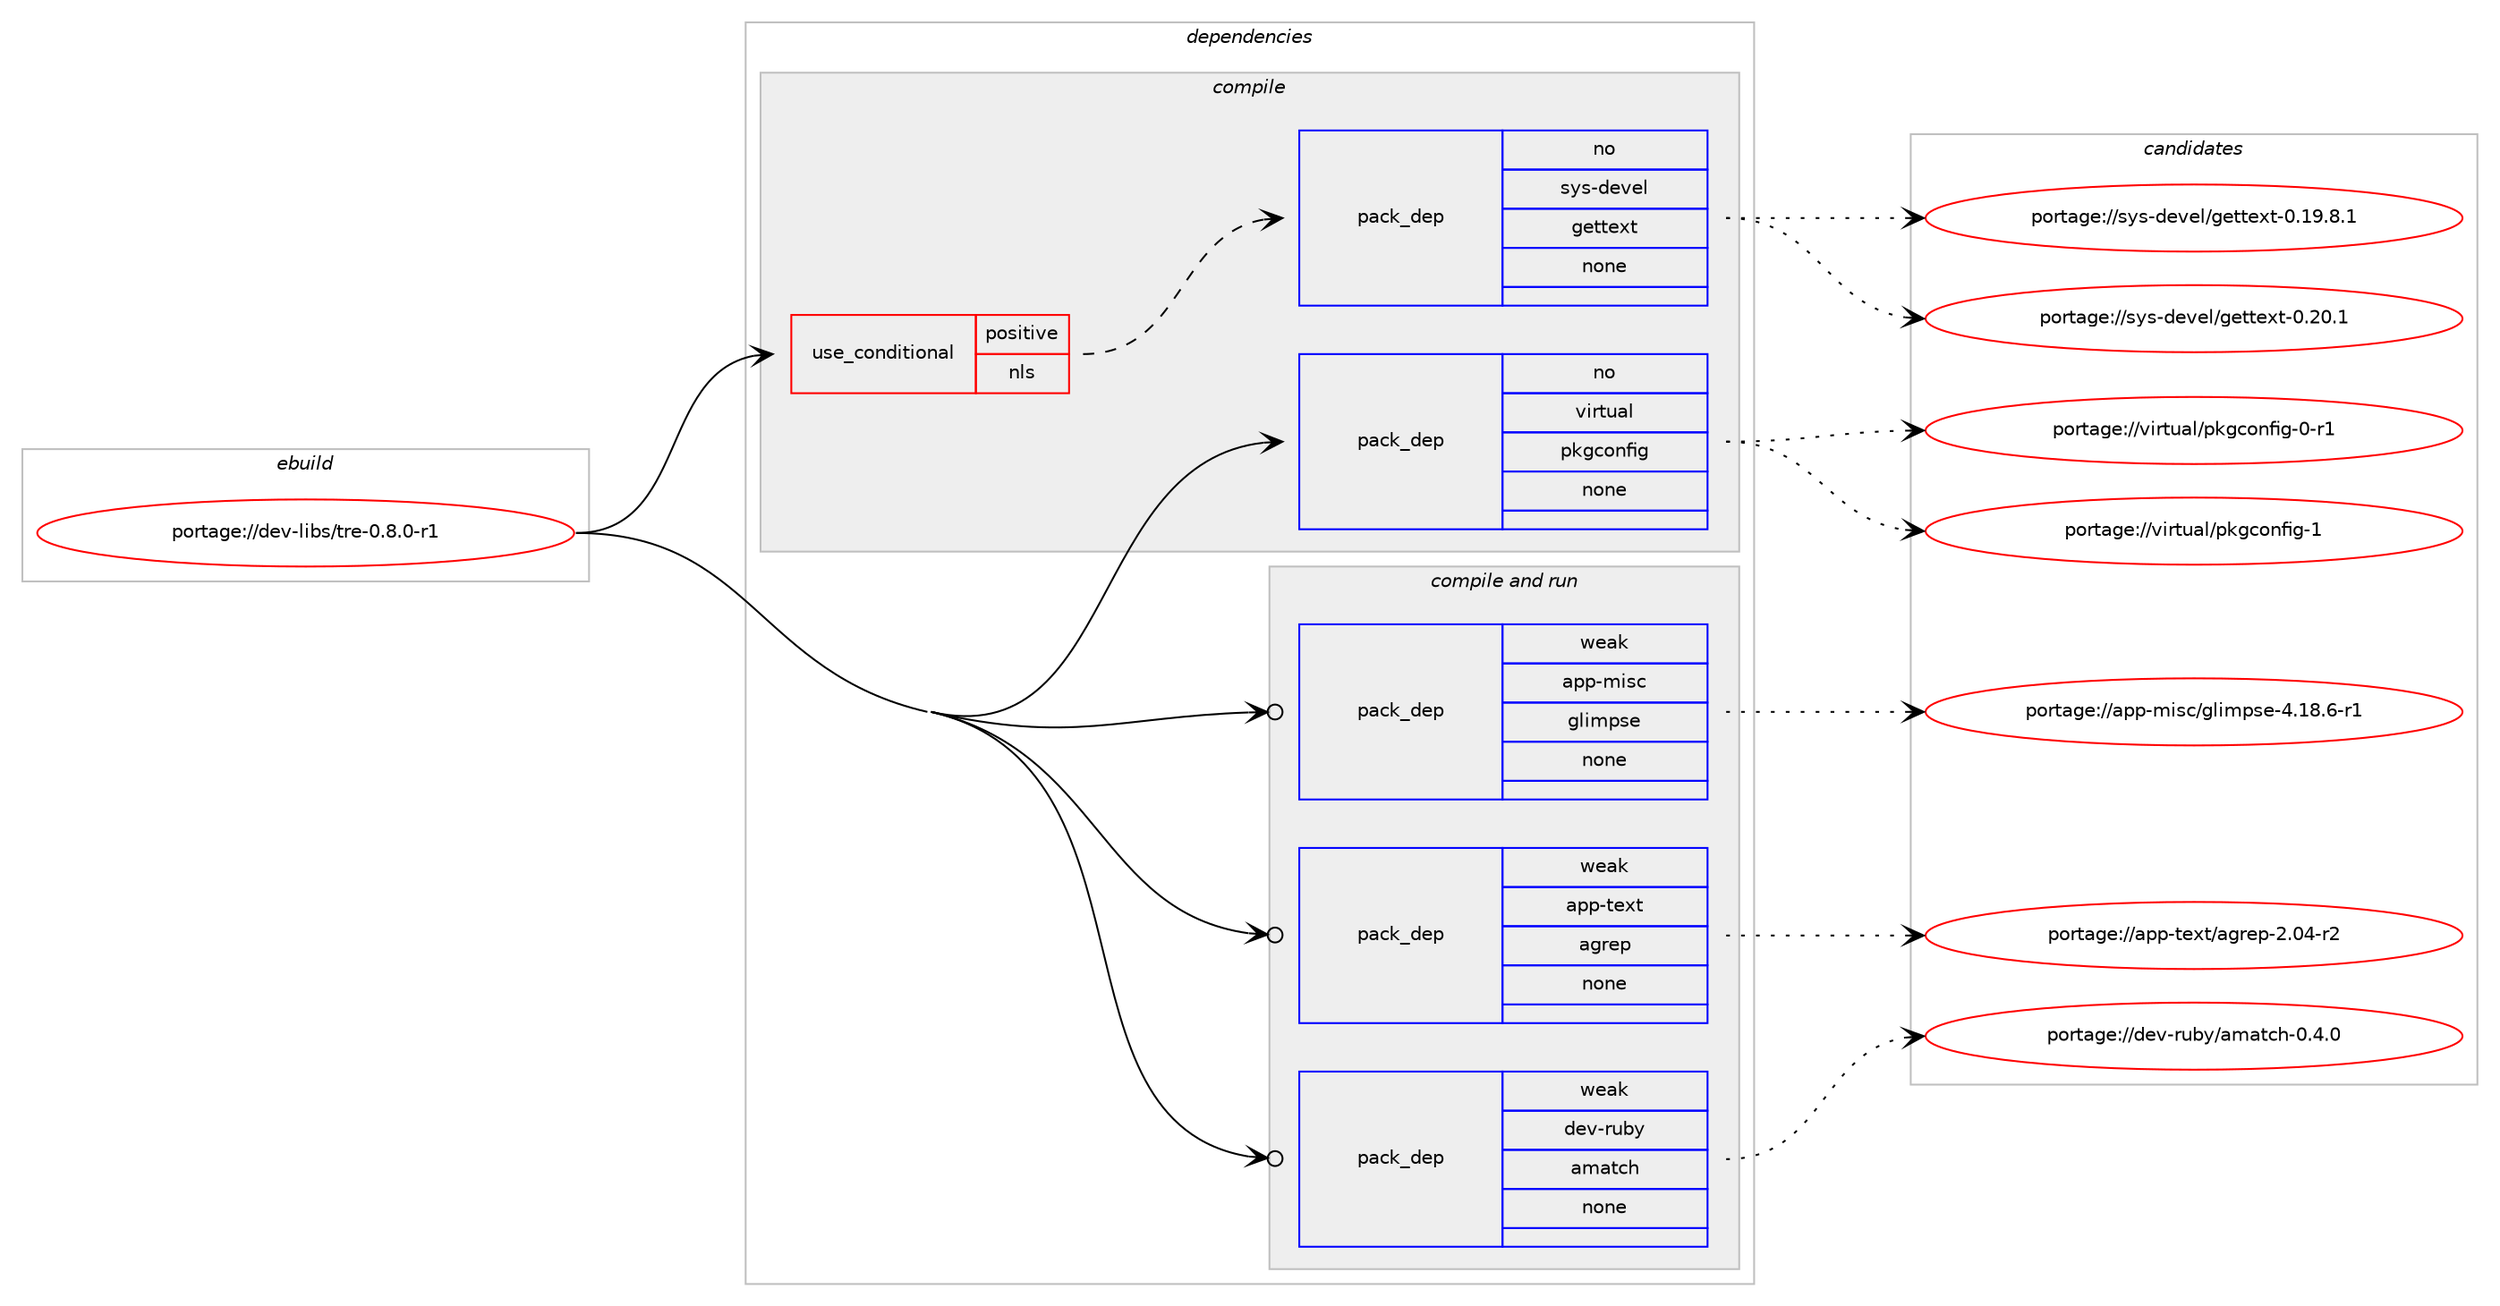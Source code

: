 digraph prolog {

# *************
# Graph options
# *************

newrank=true;
concentrate=true;
compound=true;
graph [rankdir=LR,fontname=Helvetica,fontsize=10,ranksep=1.5];#, ranksep=2.5, nodesep=0.2];
edge  [arrowhead=vee];
node  [fontname=Helvetica,fontsize=10];

# **********
# The ebuild
# **********

subgraph cluster_leftcol {
color=gray;
rank=same;
label=<<i>ebuild</i>>;
id [label="portage://dev-libs/tre-0.8.0-r1", color=red, width=4, href="../dev-libs/tre-0.8.0-r1.svg"];
}

# ****************
# The dependencies
# ****************

subgraph cluster_midcol {
color=gray;
label=<<i>dependencies</i>>;
subgraph cluster_compile {
fillcolor="#eeeeee";
style=filled;
label=<<i>compile</i>>;
subgraph cond21879 {
dependency104137 [label=<<TABLE BORDER="0" CELLBORDER="1" CELLSPACING="0" CELLPADDING="4"><TR><TD ROWSPAN="3" CELLPADDING="10">use_conditional</TD></TR><TR><TD>positive</TD></TR><TR><TD>nls</TD></TR></TABLE>>, shape=none, color=red];
subgraph pack79141 {
dependency104138 [label=<<TABLE BORDER="0" CELLBORDER="1" CELLSPACING="0" CELLPADDING="4" WIDTH="220"><TR><TD ROWSPAN="6" CELLPADDING="30">pack_dep</TD></TR><TR><TD WIDTH="110">no</TD></TR><TR><TD>sys-devel</TD></TR><TR><TD>gettext</TD></TR><TR><TD>none</TD></TR><TR><TD></TD></TR></TABLE>>, shape=none, color=blue];
}
dependency104137:e -> dependency104138:w [weight=20,style="dashed",arrowhead="vee"];
}
id:e -> dependency104137:w [weight=20,style="solid",arrowhead="vee"];
subgraph pack79142 {
dependency104139 [label=<<TABLE BORDER="0" CELLBORDER="1" CELLSPACING="0" CELLPADDING="4" WIDTH="220"><TR><TD ROWSPAN="6" CELLPADDING="30">pack_dep</TD></TR><TR><TD WIDTH="110">no</TD></TR><TR><TD>virtual</TD></TR><TR><TD>pkgconfig</TD></TR><TR><TD>none</TD></TR><TR><TD></TD></TR></TABLE>>, shape=none, color=blue];
}
id:e -> dependency104139:w [weight=20,style="solid",arrowhead="vee"];
}
subgraph cluster_compileandrun {
fillcolor="#eeeeee";
style=filled;
label=<<i>compile and run</i>>;
subgraph pack79143 {
dependency104140 [label=<<TABLE BORDER="0" CELLBORDER="1" CELLSPACING="0" CELLPADDING="4" WIDTH="220"><TR><TD ROWSPAN="6" CELLPADDING="30">pack_dep</TD></TR><TR><TD WIDTH="110">weak</TD></TR><TR><TD>app-misc</TD></TR><TR><TD>glimpse</TD></TR><TR><TD>none</TD></TR><TR><TD></TD></TR></TABLE>>, shape=none, color=blue];
}
id:e -> dependency104140:w [weight=20,style="solid",arrowhead="odotvee"];
subgraph pack79144 {
dependency104141 [label=<<TABLE BORDER="0" CELLBORDER="1" CELLSPACING="0" CELLPADDING="4" WIDTH="220"><TR><TD ROWSPAN="6" CELLPADDING="30">pack_dep</TD></TR><TR><TD WIDTH="110">weak</TD></TR><TR><TD>app-text</TD></TR><TR><TD>agrep</TD></TR><TR><TD>none</TD></TR><TR><TD></TD></TR></TABLE>>, shape=none, color=blue];
}
id:e -> dependency104141:w [weight=20,style="solid",arrowhead="odotvee"];
subgraph pack79145 {
dependency104142 [label=<<TABLE BORDER="0" CELLBORDER="1" CELLSPACING="0" CELLPADDING="4" WIDTH="220"><TR><TD ROWSPAN="6" CELLPADDING="30">pack_dep</TD></TR><TR><TD WIDTH="110">weak</TD></TR><TR><TD>dev-ruby</TD></TR><TR><TD>amatch</TD></TR><TR><TD>none</TD></TR><TR><TD></TD></TR></TABLE>>, shape=none, color=blue];
}
id:e -> dependency104142:w [weight=20,style="solid",arrowhead="odotvee"];
}
subgraph cluster_run {
fillcolor="#eeeeee";
style=filled;
label=<<i>run</i>>;
}
}

# **************
# The candidates
# **************

subgraph cluster_choices {
rank=same;
color=gray;
label=<<i>candidates</i>>;

subgraph choice79141 {
color=black;
nodesep=1;
choiceportage1151211154510010111810110847103101116116101120116454846495746564649 [label="portage://sys-devel/gettext-0.19.8.1", color=red, width=4,href="../sys-devel/gettext-0.19.8.1.svg"];
choiceportage115121115451001011181011084710310111611610112011645484650484649 [label="portage://sys-devel/gettext-0.20.1", color=red, width=4,href="../sys-devel/gettext-0.20.1.svg"];
dependency104138:e -> choiceportage1151211154510010111810110847103101116116101120116454846495746564649:w [style=dotted,weight="100"];
dependency104138:e -> choiceportage115121115451001011181011084710310111611610112011645484650484649:w [style=dotted,weight="100"];
}
subgraph choice79142 {
color=black;
nodesep=1;
choiceportage11810511411611797108471121071039911111010210510345484511449 [label="portage://virtual/pkgconfig-0-r1", color=red, width=4,href="../virtual/pkgconfig-0-r1.svg"];
choiceportage1181051141161179710847112107103991111101021051034549 [label="portage://virtual/pkgconfig-1", color=red, width=4,href="../virtual/pkgconfig-1.svg"];
dependency104139:e -> choiceportage11810511411611797108471121071039911111010210510345484511449:w [style=dotted,weight="100"];
dependency104139:e -> choiceportage1181051141161179710847112107103991111101021051034549:w [style=dotted,weight="100"];
}
subgraph choice79143 {
color=black;
nodesep=1;
choiceportage97112112451091051159947103108105109112115101455246495646544511449 [label="portage://app-misc/glimpse-4.18.6-r1", color=red, width=4,href="../app-misc/glimpse-4.18.6-r1.svg"];
dependency104140:e -> choiceportage97112112451091051159947103108105109112115101455246495646544511449:w [style=dotted,weight="100"];
}
subgraph choice79144 {
color=black;
nodesep=1;
choiceportage9711211245116101120116479710311410111245504648524511450 [label="portage://app-text/agrep-2.04-r2", color=red, width=4,href="../app-text/agrep-2.04-r2.svg"];
dependency104141:e -> choiceportage9711211245116101120116479710311410111245504648524511450:w [style=dotted,weight="100"];
}
subgraph choice79145 {
color=black;
nodesep=1;
choiceportage100101118451141179812147971099711699104454846524648 [label="portage://dev-ruby/amatch-0.4.0", color=red, width=4,href="../dev-ruby/amatch-0.4.0.svg"];
dependency104142:e -> choiceportage100101118451141179812147971099711699104454846524648:w [style=dotted,weight="100"];
}
}

}
